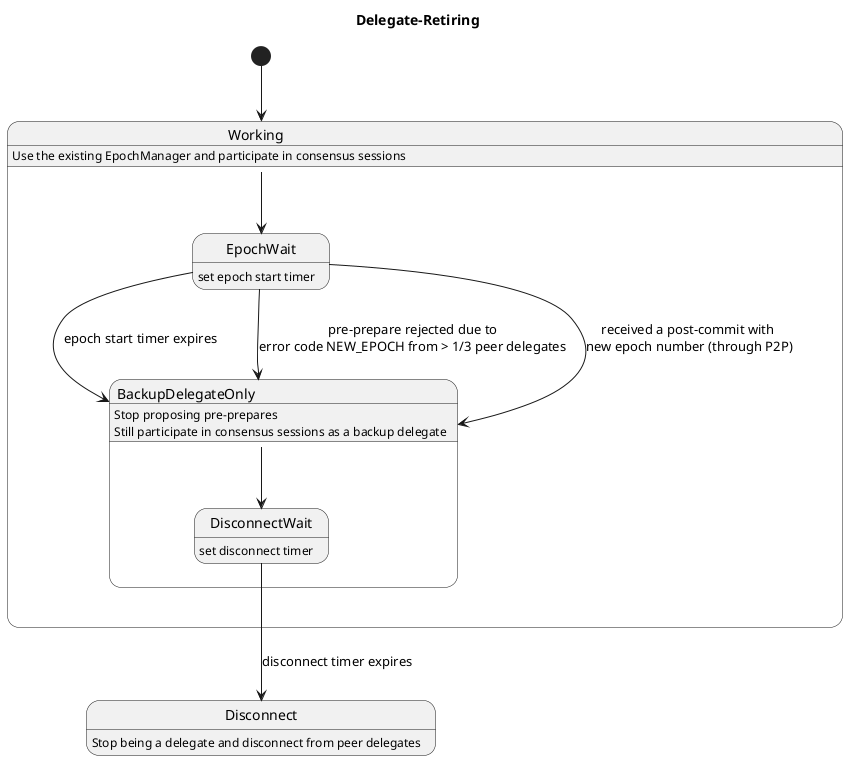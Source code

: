 @startuml

Title Delegate-Retiring

[*] --> Working

State Working{
	Working : Use the existing EpochManager and participate in consensus sessions
	Working --> EpochWait 
	EpochWait : set epoch start timer
	EpochWait --> BackupDelegateOnly : epoch start timer expires
	EpochWait --> BackupDelegateOnly : pre-prepare rejected due to\nerror code NEW_EPOCH from > 1/3 peer delegates
	EpochWait --> BackupDelegateOnly : received a post-commit with \nnew epoch number (through P2P)
	
	State BackupDelegateOnly{
		BackupDelegateOnly : Stop proposing pre-prepares 
		BackupDelegateOnly : Still participate in consensus sessions as a backup delegate
		BackupDelegateOnly --> DisconnectWait
		DisconnectWait : set disconnect timer
	}
	
}

DisconnectWait --> Disconnect : disconnect timer expires

State Disconnect{
	Disconnect : Stop being a delegate and disconnect from peer delegates
}

@enduml

note "Clock-diff-max: the maximum clock difference allowed among delegates." as N2
note "Epoch-start-time_i: the starting time of the epoch_i." as N3
note "Epoch-transition-period_i: [Epoch-start-time_i - Clock-diff-max, Epoch-start-time_i + Clock-diff-max]" as N4
note "Epoch-transition-start-time_i: Epoch-start-time_i - Clock-diff-max" as N5
note "Epoch-transition-end-time_i: Epoch-start-time_i + Clock-diff-max" as N6
note "Delegate_epoch_i: a delegate of epoch_i." as N7
note "Delegate-new_epoch_i: a node added to the set of delegates at the beginning of epoch_i" as N8
note "Delegate-retired_epoch_i: a delegate of epoch_{i-1}, but not longer in epoch_i. " as N9
note "Delegate-existing_epoch_i: (TODO better name) the set of delegate_epoch_i - the set of delegates-new_epoch_i." as N10
note "E#_i: epoch number i in consensus messages" as N11
